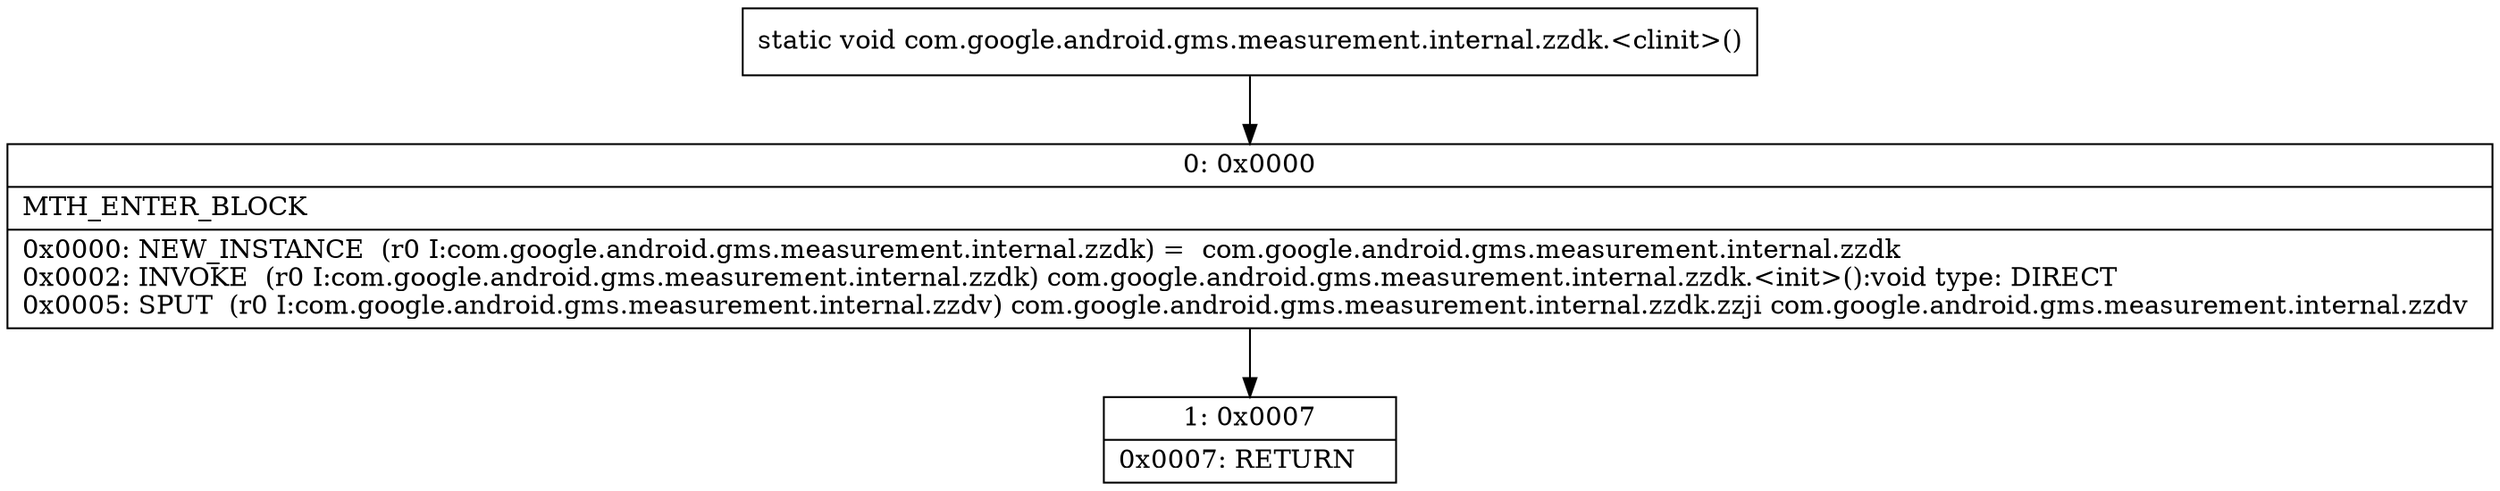 digraph "CFG forcom.google.android.gms.measurement.internal.zzdk.\<clinit\>()V" {
Node_0 [shape=record,label="{0\:\ 0x0000|MTH_ENTER_BLOCK\l|0x0000: NEW_INSTANCE  (r0 I:com.google.android.gms.measurement.internal.zzdk) =  com.google.android.gms.measurement.internal.zzdk \l0x0002: INVOKE  (r0 I:com.google.android.gms.measurement.internal.zzdk) com.google.android.gms.measurement.internal.zzdk.\<init\>():void type: DIRECT \l0x0005: SPUT  (r0 I:com.google.android.gms.measurement.internal.zzdv) com.google.android.gms.measurement.internal.zzdk.zzji com.google.android.gms.measurement.internal.zzdv \l}"];
Node_1 [shape=record,label="{1\:\ 0x0007|0x0007: RETURN   \l}"];
MethodNode[shape=record,label="{static void com.google.android.gms.measurement.internal.zzdk.\<clinit\>() }"];
MethodNode -> Node_0;
Node_0 -> Node_1;
}

